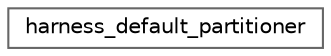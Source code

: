 digraph "类继承关系图"
{
 // LATEX_PDF_SIZE
  bgcolor="transparent";
  edge [fontname=Helvetica,fontsize=10,labelfontname=Helvetica,labelfontsize=10];
  node [fontname=Helvetica,fontsize=10,shape=box,height=0.2,width=0.4];
  rankdir="LR";
  Node0 [id="Node000000",label="harness_default_partitioner",height=0.2,width=0.4,color="grey40", fillcolor="white", style="filled",URL="$structharness__default__partitioner.html",tooltip="Type-tag for automatic testing algorithm deduction"];
}
